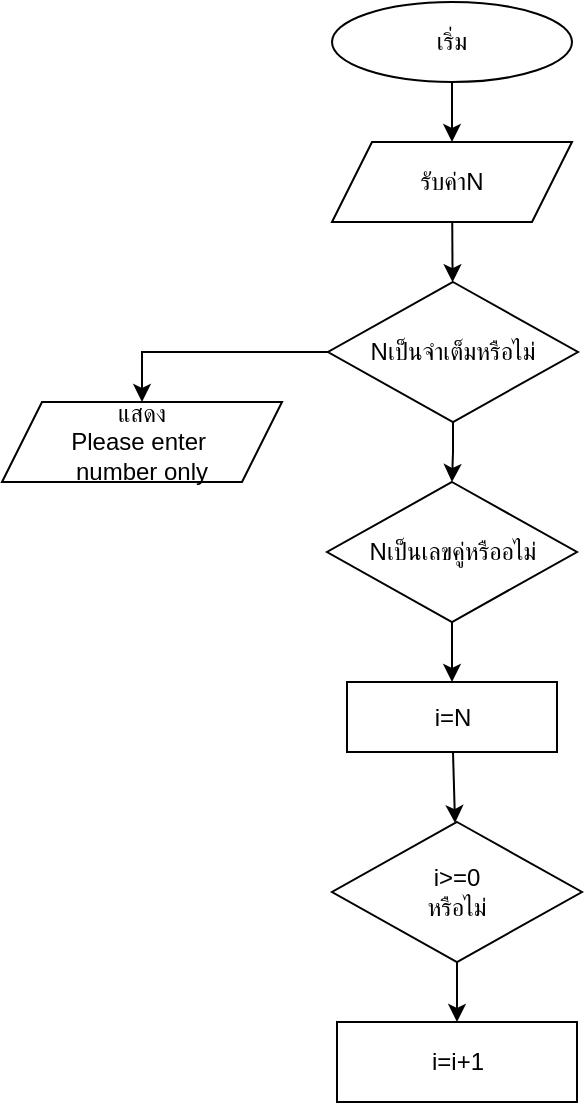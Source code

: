 <mxfile>
    <diagram id="enM4CuyLVOp5wPxBojJH" name="Page-1">
        <mxGraphModel dx="531" dy="820" grid="1" gridSize="10" guides="1" tooltips="1" connect="1" arrows="1" fold="1" page="1" pageScale="1" pageWidth="850" pageHeight="1100" math="0" shadow="0">
            <root>
                <mxCell id="0"/>
                <mxCell id="1" parent="0"/>
                <mxCell id="4" value="" style="edgeStyle=none;html=1;entryX=0.5;entryY=0;entryDx=0;entryDy=0;" edge="1" parent="1" source="2" target="5">
                    <mxGeometry relative="1" as="geometry">
                        <mxPoint x="425" y="110" as="targetPoint"/>
                    </mxGeometry>
                </mxCell>
                <mxCell id="2" value="เริ่ม" style="ellipse;whiteSpace=wrap;html=1;" vertex="1" parent="1">
                    <mxGeometry x="365" y="40" width="120" height="40" as="geometry"/>
                </mxCell>
                <mxCell id="7" value="" style="edgeStyle=none;html=1;" edge="1" parent="1" source="5" target="6">
                    <mxGeometry relative="1" as="geometry"/>
                </mxCell>
                <mxCell id="5" value="รับค่าN" style="shape=parallelogram;perimeter=parallelogramPerimeter;whiteSpace=wrap;html=1;fixedSize=1;" vertex="1" parent="1">
                    <mxGeometry x="365" y="110" width="120" height="40" as="geometry"/>
                </mxCell>
                <mxCell id="9" value="" style="edgeStyle=orthogonalEdgeStyle;html=1;entryX=0.5;entryY=0;entryDx=0;entryDy=0;rounded=0;" edge="1" parent="1" source="6" target="10">
                    <mxGeometry relative="1" as="geometry">
                        <mxPoint x="270.5" y="215" as="targetPoint"/>
                    </mxGeometry>
                </mxCell>
                <mxCell id="17" value="" style="edgeStyle=orthogonalEdgeStyle;html=1;entryX=0.5;entryY=0;entryDx=0;entryDy=0;rounded=0;curved=0;" edge="1" parent="1" source="6" target="14">
                    <mxGeometry relative="1" as="geometry">
                        <mxPoint x="630.5" y="215" as="targetPoint"/>
                    </mxGeometry>
                </mxCell>
                <mxCell id="6" value="Nเป็นจำเต็มหรือไม่" style="rhombus;whiteSpace=wrap;html=1;" vertex="1" parent="1">
                    <mxGeometry x="363" y="180" width="125" height="70" as="geometry"/>
                </mxCell>
                <mxCell id="10" value="แสดง&lt;div&gt;Please enter&amp;nbsp;&lt;/div&gt;&lt;div&gt;number&amp;nbsp;&lt;span style=&quot;background-color: transparent;&quot;&gt;only&lt;/span&gt;&lt;/div&gt;" style="shape=parallelogram;perimeter=parallelogramPerimeter;whiteSpace=wrap;html=1;fixedSize=1;" vertex="1" parent="1">
                    <mxGeometry x="200" y="240" width="140" height="40" as="geometry"/>
                </mxCell>
                <mxCell id="19" value="" style="edgeStyle=none;html=1;" edge="1" parent="1" source="14" target="18">
                    <mxGeometry relative="1" as="geometry"/>
                </mxCell>
                <mxCell id="14" value="Nเป็นเลขคู่หรืออไม่" style="rhombus;whiteSpace=wrap;html=1;" vertex="1" parent="1">
                    <mxGeometry x="362.5" y="280" width="125" height="70" as="geometry"/>
                </mxCell>
                <mxCell id="21" value="" style="edgeStyle=none;html=1;" edge="1" parent="1" source="18" target="20">
                    <mxGeometry relative="1" as="geometry"/>
                </mxCell>
                <mxCell id="18" value="i=N" style="whiteSpace=wrap;html=1;" vertex="1" parent="1">
                    <mxGeometry x="372.5" y="380" width="105" height="35" as="geometry"/>
                </mxCell>
                <mxCell id="23" value="" style="edgeStyle=none;html=1;" edge="1" parent="1" source="20" target="22">
                    <mxGeometry relative="1" as="geometry"/>
                </mxCell>
                <mxCell id="20" value="i&amp;gt;=0&lt;div&gt;หรือไม่&lt;/div&gt;" style="rhombus;whiteSpace=wrap;html=1;" vertex="1" parent="1">
                    <mxGeometry x="365" y="450" width="125" height="70" as="geometry"/>
                </mxCell>
                <mxCell id="22" value="i=i+1" style="whiteSpace=wrap;html=1;" vertex="1" parent="1">
                    <mxGeometry x="367.5" y="550" width="120" height="40" as="geometry"/>
                </mxCell>
            </root>
        </mxGraphModel>
    </diagram>
</mxfile>
